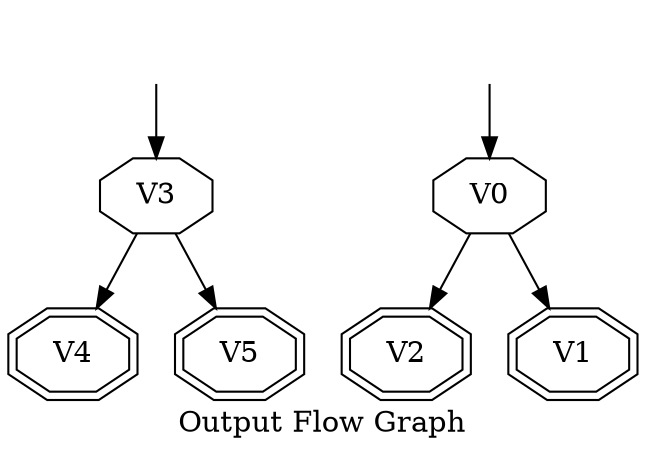digraph OFG {
  rankdir=TB;
  V4 [label = "V4", shape = "octagon", shape = "doubleoctagon"];
  V2 [label = "V2", shape = "octagon", shape = "doubleoctagon"];
  V1 [label = "V1", shape = "octagon", shape = "doubleoctagon"];
  V5 [label = "V5", shape = "octagon", shape = "doubleoctagon"];
  V3 [label = "V3", shape = "octagon", ];
  V0 [label = "V0", shape = "octagon", ];
  V3FakedSrc [ label="", shape="none" ];
  V3FakedSrc -> V3;
  V3 -> V4;
  V3 -> V5;
  V0FakedSrc [ label="", shape="none" ];
  V0FakedSrc -> V0;
  V0 -> V2;
  V0 -> V1;
  label="Output Flow Graph";
}
